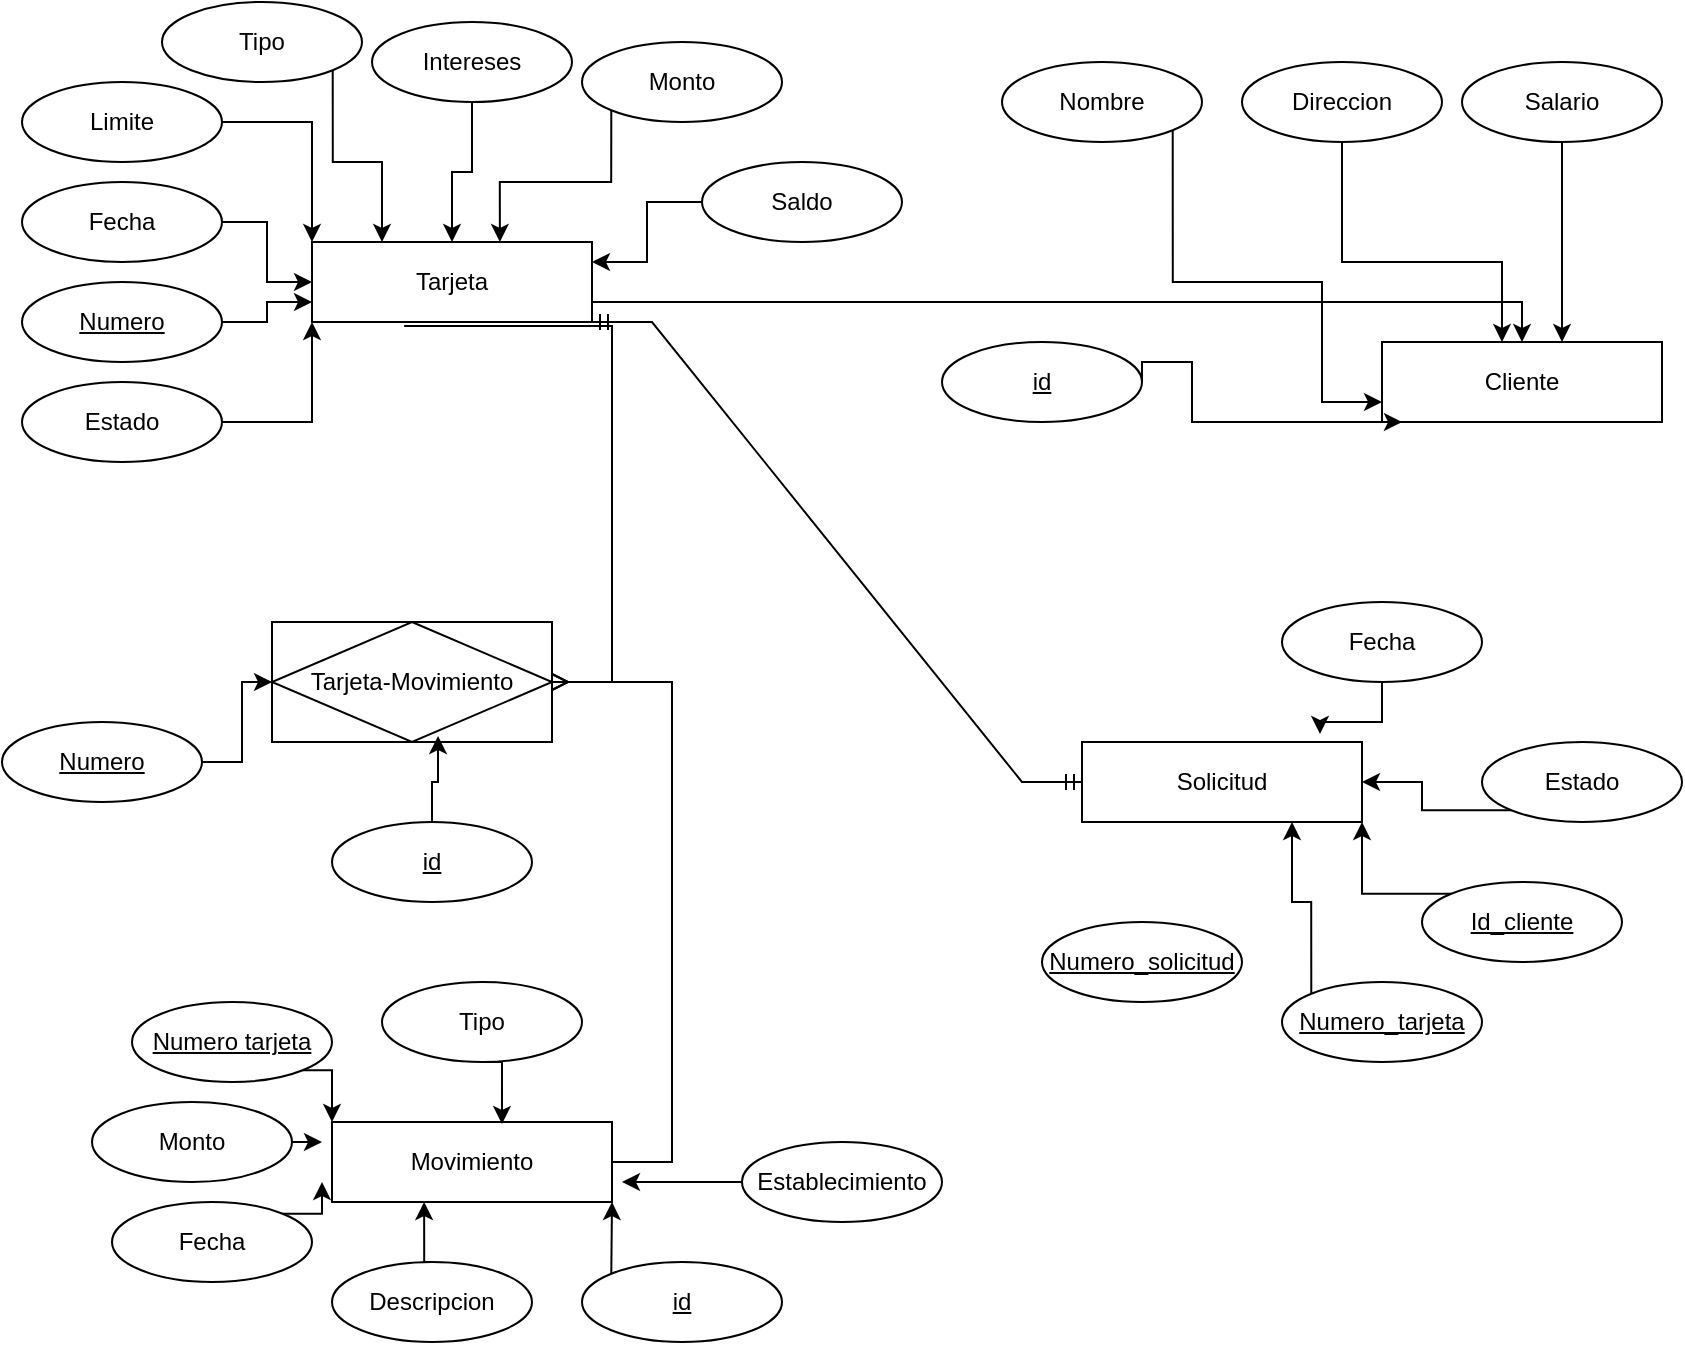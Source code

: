 <mxfile version="24.6.4" type="device">
  <diagram name="Page-1" id="MxZ0l3O3r8EjEsJYbbJX">
    <mxGraphModel dx="1034" dy="782" grid="1" gridSize="10" guides="1" tooltips="1" connect="1" arrows="1" fold="1" page="1" pageScale="1" pageWidth="850" pageHeight="1100" math="0" shadow="0">
      <root>
        <mxCell id="0" />
        <mxCell id="1" parent="0" />
        <mxCell id="9YwgXynJKwLO-MjRPWz_-1" style="edgeStyle=orthogonalEdgeStyle;rounded=0;orthogonalLoop=1;jettySize=auto;html=1;exitX=1;exitY=0.75;exitDx=0;exitDy=0;" edge="1" parent="1" source="e3TEPgjFpsY1DIa8oNVu-4" target="Ph1E0st66sPF-dPeZp6j-1">
          <mxGeometry relative="1" as="geometry" />
        </mxCell>
        <mxCell id="e3TEPgjFpsY1DIa8oNVu-4" value="Tarjeta" style="whiteSpace=wrap;html=1;align=center;" parent="1" vertex="1">
          <mxGeometry x="155" y="170" width="140" height="40" as="geometry" />
        </mxCell>
        <mxCell id="e3TEPgjFpsY1DIa8oNVu-5" value="Solicitud" style="whiteSpace=wrap;html=1;align=center;" parent="1" vertex="1">
          <mxGeometry x="540" y="420" width="140" height="40" as="geometry" />
        </mxCell>
        <mxCell id="e3TEPgjFpsY1DIa8oNVu-6" value="Movimiento" style="whiteSpace=wrap;html=1;align=center;" parent="1" vertex="1">
          <mxGeometry x="165" y="610" width="140" height="40" as="geometry" />
        </mxCell>
        <mxCell id="Ph1E0st66sPF-dPeZp6j-10" style="edgeStyle=orthogonalEdgeStyle;rounded=0;orthogonalLoop=1;jettySize=auto;html=1;exitX=1;exitY=0.5;exitDx=0;exitDy=0;entryX=0;entryY=0.75;entryDx=0;entryDy=0;" parent="1" source="e3TEPgjFpsY1DIa8oNVu-8" target="e3TEPgjFpsY1DIa8oNVu-4" edge="1">
          <mxGeometry relative="1" as="geometry" />
        </mxCell>
        <mxCell id="e3TEPgjFpsY1DIa8oNVu-8" value="Numero" style="ellipse;whiteSpace=wrap;html=1;align=center;fontStyle=4;" parent="1" vertex="1">
          <mxGeometry x="10" y="190" width="100" height="40" as="geometry" />
        </mxCell>
        <mxCell id="e3TEPgjFpsY1DIa8oNVu-9" value="&lt;div&gt;Direccion&lt;/div&gt;" style="ellipse;whiteSpace=wrap;html=1;align=center;" parent="1" vertex="1">
          <mxGeometry x="620" y="80" width="100" height="40" as="geometry" />
        </mxCell>
        <mxCell id="e3TEPgjFpsY1DIa8oNVu-10" value="Nombre" style="ellipse;whiteSpace=wrap;html=1;align=center;" parent="1" vertex="1">
          <mxGeometry x="500" y="80" width="100" height="40" as="geometry" />
        </mxCell>
        <mxCell id="Ph1E0st66sPF-dPeZp6j-11" style="edgeStyle=orthogonalEdgeStyle;rounded=0;orthogonalLoop=1;jettySize=auto;html=1;exitX=1;exitY=0.5;exitDx=0;exitDy=0;entryX=0;entryY=1;entryDx=0;entryDy=0;" parent="1" source="e3TEPgjFpsY1DIa8oNVu-11" target="e3TEPgjFpsY1DIa8oNVu-4" edge="1">
          <mxGeometry relative="1" as="geometry" />
        </mxCell>
        <mxCell id="e3TEPgjFpsY1DIa8oNVu-11" value="Estado" style="ellipse;whiteSpace=wrap;html=1;align=center;" parent="1" vertex="1">
          <mxGeometry x="10" y="240" width="100" height="40" as="geometry" />
        </mxCell>
        <mxCell id="G80E4PKsQIGe5ShlnCJw-18" style="edgeStyle=orthogonalEdgeStyle;rounded=0;orthogonalLoop=1;jettySize=auto;html=1;exitX=1;exitY=1;exitDx=0;exitDy=0;entryX=0.25;entryY=0;entryDx=0;entryDy=0;" parent="1" source="e3TEPgjFpsY1DIa8oNVu-13" target="e3TEPgjFpsY1DIa8oNVu-4" edge="1">
          <mxGeometry relative="1" as="geometry" />
        </mxCell>
        <mxCell id="e3TEPgjFpsY1DIa8oNVu-13" value="Tipo" style="ellipse;whiteSpace=wrap;html=1;align=center;" parent="1" vertex="1">
          <mxGeometry x="80" y="50" width="100" height="40" as="geometry" />
        </mxCell>
        <mxCell id="G80E4PKsQIGe5ShlnCJw-22" style="edgeStyle=orthogonalEdgeStyle;rounded=0;orthogonalLoop=1;jettySize=auto;html=1;exitX=0;exitY=0.5;exitDx=0;exitDy=0;entryX=1;entryY=0.25;entryDx=0;entryDy=0;" parent="1" source="e3TEPgjFpsY1DIa8oNVu-14" target="e3TEPgjFpsY1DIa8oNVu-4" edge="1">
          <mxGeometry relative="1" as="geometry" />
        </mxCell>
        <mxCell id="e3TEPgjFpsY1DIa8oNVu-14" value="Saldo" style="ellipse;whiteSpace=wrap;html=1;align=center;" parent="1" vertex="1">
          <mxGeometry x="350" y="130" width="100" height="40" as="geometry" />
        </mxCell>
        <mxCell id="G80E4PKsQIGe5ShlnCJw-19" style="edgeStyle=orthogonalEdgeStyle;rounded=0;orthogonalLoop=1;jettySize=auto;html=1;exitX=0.5;exitY=1;exitDx=0;exitDy=0;entryX=0.5;entryY=0;entryDx=0;entryDy=0;" parent="1" source="e3TEPgjFpsY1DIa8oNVu-15" target="e3TEPgjFpsY1DIa8oNVu-4" edge="1">
          <mxGeometry relative="1" as="geometry" />
        </mxCell>
        <mxCell id="e3TEPgjFpsY1DIa8oNVu-15" value="Intereses" style="ellipse;whiteSpace=wrap;html=1;align=center;" parent="1" vertex="1">
          <mxGeometry x="185" y="60" width="100" height="40" as="geometry" />
        </mxCell>
        <mxCell id="G80E4PKsQIGe5ShlnCJw-20" style="edgeStyle=orthogonalEdgeStyle;rounded=0;orthogonalLoop=1;jettySize=auto;html=1;exitX=0;exitY=1;exitDx=0;exitDy=0;entryX=0.671;entryY=0;entryDx=0;entryDy=0;entryPerimeter=0;" parent="1" source="e3TEPgjFpsY1DIa8oNVu-16" target="e3TEPgjFpsY1DIa8oNVu-4" edge="1">
          <mxGeometry relative="1" as="geometry" />
        </mxCell>
        <mxCell id="e3TEPgjFpsY1DIa8oNVu-16" value="Monto" style="ellipse;whiteSpace=wrap;html=1;align=center;" parent="1" vertex="1">
          <mxGeometry x="290" y="70" width="100" height="40" as="geometry" />
        </mxCell>
        <mxCell id="Ph1E0st66sPF-dPeZp6j-9" style="edgeStyle=orthogonalEdgeStyle;rounded=0;orthogonalLoop=1;jettySize=auto;html=1;exitX=1;exitY=0.5;exitDx=0;exitDy=0;entryX=0;entryY=0.5;entryDx=0;entryDy=0;" parent="1" source="e3TEPgjFpsY1DIa8oNVu-17" target="e3TEPgjFpsY1DIa8oNVu-4" edge="1">
          <mxGeometry relative="1" as="geometry" />
        </mxCell>
        <mxCell id="e3TEPgjFpsY1DIa8oNVu-17" value="Fecha" style="ellipse;whiteSpace=wrap;html=1;align=center;" parent="1" vertex="1">
          <mxGeometry x="10" y="140" width="100" height="40" as="geometry" />
        </mxCell>
        <mxCell id="Ph1E0st66sPF-dPeZp6j-8" style="edgeStyle=orthogonalEdgeStyle;rounded=0;orthogonalLoop=1;jettySize=auto;html=1;exitX=1;exitY=0.5;exitDx=0;exitDy=0;entryX=0;entryY=0;entryDx=0;entryDy=0;" parent="1" source="e3TEPgjFpsY1DIa8oNVu-21" target="e3TEPgjFpsY1DIa8oNVu-4" edge="1">
          <mxGeometry relative="1" as="geometry" />
        </mxCell>
        <mxCell id="e3TEPgjFpsY1DIa8oNVu-21" value="Limite" style="ellipse;whiteSpace=wrap;html=1;align=center;" parent="1" vertex="1">
          <mxGeometry x="10" y="90" width="100" height="40" as="geometry" />
        </mxCell>
        <mxCell id="e3TEPgjFpsY1DIa8oNVu-24" value="Fecha" style="ellipse;whiteSpace=wrap;html=1;align=center;" parent="1" vertex="1">
          <mxGeometry x="640" y="350" width="100" height="40" as="geometry" />
        </mxCell>
        <mxCell id="G80E4PKsQIGe5ShlnCJw-31" style="edgeStyle=orthogonalEdgeStyle;rounded=0;orthogonalLoop=1;jettySize=auto;html=1;exitX=0.5;exitY=1;exitDx=0;exitDy=0;entryX=0.643;entryY=0;entryDx=0;entryDy=0;entryPerimeter=0;" parent="1" source="G80E4PKsQIGe5ShlnCJw-2" target="Ph1E0st66sPF-dPeZp6j-1" edge="1">
          <mxGeometry relative="1" as="geometry">
            <Array as="points">
              <mxPoint x="780" y="210" />
            </Array>
            <mxPoint x="670" y="210" as="targetPoint" />
          </mxGeometry>
        </mxCell>
        <mxCell id="G80E4PKsQIGe5ShlnCJw-2" value="&lt;div&gt;Salario&lt;/div&gt;" style="ellipse;whiteSpace=wrap;html=1;align=center;" parent="1" vertex="1">
          <mxGeometry x="730" y="80" width="100" height="40" as="geometry" />
        </mxCell>
        <mxCell id="Ph1E0st66sPF-dPeZp6j-7" style="edgeStyle=orthogonalEdgeStyle;rounded=0;orthogonalLoop=1;jettySize=auto;html=1;exitX=0;exitY=1;exitDx=0;exitDy=0;entryX=1;entryY=0.5;entryDx=0;entryDy=0;" parent="1" source="G80E4PKsQIGe5ShlnCJw-6" target="e3TEPgjFpsY1DIa8oNVu-5" edge="1">
          <mxGeometry relative="1" as="geometry" />
        </mxCell>
        <mxCell id="G80E4PKsQIGe5ShlnCJw-6" value="Estado" style="ellipse;whiteSpace=wrap;html=1;align=center;" parent="1" vertex="1">
          <mxGeometry x="740" y="420" width="100" height="40" as="geometry" />
        </mxCell>
        <mxCell id="G80E4PKsQIGe5ShlnCJw-7" value="Tipo" style="ellipse;whiteSpace=wrap;html=1;align=center;" parent="1" vertex="1">
          <mxGeometry x="190" y="540" width="100" height="40" as="geometry" />
        </mxCell>
        <mxCell id="G80E4PKsQIGe5ShlnCJw-10" value="" style="edgeStyle=entityRelationEdgeStyle;fontSize=12;html=1;endArrow=ERmandOne;startArrow=ERmandOne;rounded=0;entryX=1;entryY=1;entryDx=0;entryDy=0;" parent="1" source="e3TEPgjFpsY1DIa8oNVu-5" target="e3TEPgjFpsY1DIa8oNVu-4" edge="1">
          <mxGeometry width="100" height="100" relative="1" as="geometry">
            <mxPoint x="360" y="350" as="sourcePoint" />
            <mxPoint x="280" y="220" as="targetPoint" />
            <Array as="points">
              <mxPoint x="280" y="240" />
            </Array>
          </mxGeometry>
        </mxCell>
        <mxCell id="G80E4PKsQIGe5ShlnCJw-26" style="edgeStyle=orthogonalEdgeStyle;rounded=0;orthogonalLoop=1;jettySize=auto;html=1;exitX=0.5;exitY=1;exitDx=0;exitDy=0;entryX=0.607;entryY=0.025;entryDx=0;entryDy=0;entryPerimeter=0;" parent="1" source="G80E4PKsQIGe5ShlnCJw-7" target="e3TEPgjFpsY1DIa8oNVu-6" edge="1">
          <mxGeometry relative="1" as="geometry" />
        </mxCell>
        <mxCell id="G80E4PKsQIGe5ShlnCJw-28" style="edgeStyle=orthogonalEdgeStyle;rounded=0;orthogonalLoop=1;jettySize=auto;html=1;exitX=0.5;exitY=1;exitDx=0;exitDy=0;entryX=0.85;entryY=-0.1;entryDx=0;entryDy=0;entryPerimeter=0;" parent="1" source="e3TEPgjFpsY1DIa8oNVu-24" target="e3TEPgjFpsY1DIa8oNVu-5" edge="1">
          <mxGeometry relative="1" as="geometry" />
        </mxCell>
        <mxCell id="G80E4PKsQIGe5ShlnCJw-30" style="edgeStyle=orthogonalEdgeStyle;rounded=0;orthogonalLoop=1;jettySize=auto;html=1;exitX=0.5;exitY=1;exitDx=0;exitDy=0;" parent="1" source="e3TEPgjFpsY1DIa8oNVu-9" target="Ph1E0st66sPF-dPeZp6j-1" edge="1">
          <mxGeometry relative="1" as="geometry">
            <mxPoint x="606.94" y="160" as="targetPoint" />
            <Array as="points">
              <mxPoint x="670" y="180" />
              <mxPoint x="750" y="180" />
            </Array>
          </mxGeometry>
        </mxCell>
        <mxCell id="G80E4PKsQIGe5ShlnCJw-33" style="edgeStyle=orthogonalEdgeStyle;rounded=0;orthogonalLoop=1;jettySize=auto;html=1;exitX=1;exitY=1;exitDx=0;exitDy=0;entryX=0;entryY=0.75;entryDx=0;entryDy=0;" parent="1" source="e3TEPgjFpsY1DIa8oNVu-10" target="Ph1E0st66sPF-dPeZp6j-1" edge="1">
          <mxGeometry relative="1" as="geometry">
            <mxPoint x="535.96" y="158" as="targetPoint" />
            <Array as="points">
              <mxPoint x="585" y="190" />
              <mxPoint x="660" y="190" />
              <mxPoint x="660" y="250" />
            </Array>
          </mxGeometry>
        </mxCell>
        <mxCell id="G91LoEo4jBufRWUvyXyW-13" style="edgeStyle=orthogonalEdgeStyle;rounded=0;orthogonalLoop=1;jettySize=auto;html=1;exitX=1;exitY=0;exitDx=0;exitDy=0;" parent="1" source="G80E4PKsQIGe5ShlnCJw-34" edge="1">
          <mxGeometry relative="1" as="geometry">
            <mxPoint x="160" y="640" as="targetPoint" />
          </mxGeometry>
        </mxCell>
        <mxCell id="G80E4PKsQIGe5ShlnCJw-34" value="Fecha" style="ellipse;whiteSpace=wrap;html=1;align=center;" parent="1" vertex="1">
          <mxGeometry x="55" y="650" width="100" height="40" as="geometry" />
        </mxCell>
        <mxCell id="G91LoEo4jBufRWUvyXyW-11" style="edgeStyle=orthogonalEdgeStyle;rounded=0;orthogonalLoop=1;jettySize=auto;html=1;exitX=1;exitY=1;exitDx=0;exitDy=0;entryX=0;entryY=0;entryDx=0;entryDy=0;" parent="1" source="G80E4PKsQIGe5ShlnCJw-35" target="e3TEPgjFpsY1DIa8oNVu-6" edge="1">
          <mxGeometry relative="1" as="geometry" />
        </mxCell>
        <mxCell id="G80E4PKsQIGe5ShlnCJw-35" value="&lt;u&gt;Numero tarjeta&lt;/u&gt;" style="ellipse;whiteSpace=wrap;html=1;align=center;" parent="1" vertex="1">
          <mxGeometry x="65" y="550" width="100" height="40" as="geometry" />
        </mxCell>
        <mxCell id="G91LoEo4jBufRWUvyXyW-12" style="edgeStyle=orthogonalEdgeStyle;rounded=0;orthogonalLoop=1;jettySize=auto;html=1;exitX=1;exitY=0.5;exitDx=0;exitDy=0;" parent="1" source="G80E4PKsQIGe5ShlnCJw-36" edge="1">
          <mxGeometry relative="1" as="geometry">
            <mxPoint x="160" y="620" as="targetPoint" />
          </mxGeometry>
        </mxCell>
        <mxCell id="G80E4PKsQIGe5ShlnCJw-36" value="Monto" style="ellipse;whiteSpace=wrap;html=1;align=center;" parent="1" vertex="1">
          <mxGeometry x="45" y="600" width="100" height="40" as="geometry" />
        </mxCell>
        <mxCell id="G80E4PKsQIGe5ShlnCJw-38" value="Descripcion" style="ellipse;whiteSpace=wrap;html=1;align=center;" parent="1" vertex="1">
          <mxGeometry x="165" y="680" width="100" height="40" as="geometry" />
        </mxCell>
        <mxCell id="G91LoEo4jBufRWUvyXyW-17" style="edgeStyle=orthogonalEdgeStyle;rounded=0;orthogonalLoop=1;jettySize=auto;html=1;exitX=0;exitY=0;exitDx=0;exitDy=0;entryX=0.75;entryY=1;entryDx=0;entryDy=0;" parent="1" source="G80E4PKsQIGe5ShlnCJw-41" target="e3TEPgjFpsY1DIa8oNVu-5" edge="1">
          <mxGeometry relative="1" as="geometry" />
        </mxCell>
        <mxCell id="G80E4PKsQIGe5ShlnCJw-41" value="&lt;u&gt;Numero_tarjeta&lt;/u&gt;" style="ellipse;whiteSpace=wrap;html=1;align=center;" parent="1" vertex="1">
          <mxGeometry x="640" y="540" width="100" height="40" as="geometry" />
        </mxCell>
        <mxCell id="G91LoEo4jBufRWUvyXyW-16" style="edgeStyle=orthogonalEdgeStyle;rounded=0;orthogonalLoop=1;jettySize=auto;html=1;exitX=0;exitY=0.5;exitDx=0;exitDy=0;" parent="1" source="G80E4PKsQIGe5ShlnCJw-44" edge="1">
          <mxGeometry relative="1" as="geometry">
            <mxPoint x="310" y="640" as="targetPoint" />
          </mxGeometry>
        </mxCell>
        <mxCell id="G80E4PKsQIGe5ShlnCJw-44" value="Establecimiento" style="ellipse;whiteSpace=wrap;html=1;align=center;" parent="1" vertex="1">
          <mxGeometry x="370" y="620" width="100" height="40" as="geometry" />
        </mxCell>
        <mxCell id="G91LoEo4jBufRWUvyXyW-2" value="Tarjeta-Movimiento" style="shape=associativeEntity;whiteSpace=wrap;html=1;align=center;" parent="1" vertex="1">
          <mxGeometry x="135" y="360" width="140" height="60" as="geometry" />
        </mxCell>
        <mxCell id="G91LoEo4jBufRWUvyXyW-15" style="edgeStyle=orthogonalEdgeStyle;rounded=0;orthogonalLoop=1;jettySize=auto;html=1;exitX=0;exitY=0;exitDx=0;exitDy=0;entryX=1;entryY=1;entryDx=0;entryDy=0;" parent="1" source="G91LoEo4jBufRWUvyXyW-3" target="e3TEPgjFpsY1DIa8oNVu-6" edge="1">
          <mxGeometry relative="1" as="geometry" />
        </mxCell>
        <mxCell id="G91LoEo4jBufRWUvyXyW-3" value="&lt;u&gt;id&lt;/u&gt;" style="ellipse;whiteSpace=wrap;html=1;align=center;" parent="1" vertex="1">
          <mxGeometry x="290" y="680" width="100" height="40" as="geometry" />
        </mxCell>
        <mxCell id="G91LoEo4jBufRWUvyXyW-4" value="&lt;u&gt;id&lt;/u&gt;" style="ellipse;whiteSpace=wrap;html=1;align=center;" parent="1" vertex="1">
          <mxGeometry x="165" y="460" width="100" height="40" as="geometry" />
        </mxCell>
        <mxCell id="G91LoEo4jBufRWUvyXyW-8" style="edgeStyle=orthogonalEdgeStyle;rounded=0;orthogonalLoop=1;jettySize=auto;html=1;exitX=1;exitY=0.5;exitDx=0;exitDy=0;entryX=0;entryY=0.5;entryDx=0;entryDy=0;" parent="1" source="G91LoEo4jBufRWUvyXyW-5" target="G91LoEo4jBufRWUvyXyW-2" edge="1">
          <mxGeometry relative="1" as="geometry" />
        </mxCell>
        <mxCell id="G91LoEo4jBufRWUvyXyW-5" value="Numero" style="ellipse;whiteSpace=wrap;html=1;align=center;fontStyle=4;" parent="1" vertex="1">
          <mxGeometry y="410" width="100" height="40" as="geometry" />
        </mxCell>
        <mxCell id="G91LoEo4jBufRWUvyXyW-14" style="edgeStyle=orthogonalEdgeStyle;rounded=0;orthogonalLoop=1;jettySize=auto;html=1;exitX=0.5;exitY=0;exitDx=0;exitDy=0;entryX=0.329;entryY=1;entryDx=0;entryDy=0;entryPerimeter=0;" parent="1" source="G80E4PKsQIGe5ShlnCJw-38" target="e3TEPgjFpsY1DIa8oNVu-6" edge="1">
          <mxGeometry relative="1" as="geometry" />
        </mxCell>
        <mxCell id="Ph1E0st66sPF-dPeZp6j-1" value="Cliente" style="whiteSpace=wrap;html=1;align=center;" parent="1" vertex="1">
          <mxGeometry x="690" y="220" width="140" height="40" as="geometry" />
        </mxCell>
        <mxCell id="Ph1E0st66sPF-dPeZp6j-3" value="&lt;u&gt;id&lt;/u&gt;" style="ellipse;whiteSpace=wrap;html=1;align=center;" parent="1" vertex="1">
          <mxGeometry x="470" y="220" width="100" height="40" as="geometry" />
        </mxCell>
        <mxCell id="Ph1E0st66sPF-dPeZp6j-4" style="edgeStyle=orthogonalEdgeStyle;rounded=0;orthogonalLoop=1;jettySize=auto;html=1;exitX=1;exitY=0.5;exitDx=0;exitDy=0;entryX=0;entryY=0.75;entryDx=0;entryDy=0;" parent="1" source="Ph1E0st66sPF-dPeZp6j-3" edge="1">
          <mxGeometry relative="1" as="geometry">
            <mxPoint x="700" y="260" as="targetPoint" />
            <mxPoint x="595" y="124" as="sourcePoint" />
            <Array as="points">
              <mxPoint x="595" y="230" />
              <mxPoint x="595" y="260" />
            </Array>
          </mxGeometry>
        </mxCell>
        <mxCell id="Ph1E0st66sPF-dPeZp6j-13" value="" style="edgeStyle=entityRelationEdgeStyle;fontSize=12;html=1;endArrow=ERmany;rounded=0;exitX=0.329;exitY=1.05;exitDx=0;exitDy=0;exitPerimeter=0;" parent="1" source="e3TEPgjFpsY1DIa8oNVu-4" target="G91LoEo4jBufRWUvyXyW-2" edge="1">
          <mxGeometry width="100" height="100" relative="1" as="geometry">
            <mxPoint x="305" y="530" as="sourcePoint" />
            <mxPoint x="405" y="430" as="targetPoint" />
          </mxGeometry>
        </mxCell>
        <mxCell id="Ph1E0st66sPF-dPeZp6j-17" value="" style="edgeStyle=entityRelationEdgeStyle;fontSize=12;html=1;endArrow=ERmany;rounded=0;" parent="1" source="e3TEPgjFpsY1DIa8oNVu-6" target="G91LoEo4jBufRWUvyXyW-2" edge="1">
          <mxGeometry width="100" height="100" relative="1" as="geometry">
            <mxPoint x="211" y="222" as="sourcePoint" />
            <mxPoint x="285" y="400" as="targetPoint" />
          </mxGeometry>
        </mxCell>
        <mxCell id="Ph1E0st66sPF-dPeZp6j-18" style="edgeStyle=orthogonalEdgeStyle;rounded=0;orthogonalLoop=1;jettySize=auto;html=1;exitX=0.5;exitY=0;exitDx=0;exitDy=0;entryX=0.593;entryY=0.95;entryDx=0;entryDy=0;entryPerimeter=0;" parent="1" source="G91LoEo4jBufRWUvyXyW-4" target="G91LoEo4jBufRWUvyXyW-2" edge="1">
          <mxGeometry relative="1" as="geometry" />
        </mxCell>
        <mxCell id="Ph1E0st66sPF-dPeZp6j-22" value="&lt;u&gt;Numero_solicitud&lt;/u&gt;" style="ellipse;whiteSpace=wrap;html=1;align=center;" parent="1" vertex="1">
          <mxGeometry x="520" y="510" width="100" height="40" as="geometry" />
        </mxCell>
        <mxCell id="9YwgXynJKwLO-MjRPWz_-3" style="edgeStyle=orthogonalEdgeStyle;rounded=0;orthogonalLoop=1;jettySize=auto;html=1;exitX=0;exitY=0;exitDx=0;exitDy=0;entryX=1;entryY=1;entryDx=0;entryDy=0;" edge="1" parent="1" source="9YwgXynJKwLO-MjRPWz_-2" target="e3TEPgjFpsY1DIa8oNVu-5">
          <mxGeometry relative="1" as="geometry" />
        </mxCell>
        <mxCell id="9YwgXynJKwLO-MjRPWz_-2" value="&lt;u&gt;Id_cliente&lt;/u&gt;" style="ellipse;whiteSpace=wrap;html=1;align=center;" vertex="1" parent="1">
          <mxGeometry x="710" y="490" width="100" height="40" as="geometry" />
        </mxCell>
      </root>
    </mxGraphModel>
  </diagram>
</mxfile>
